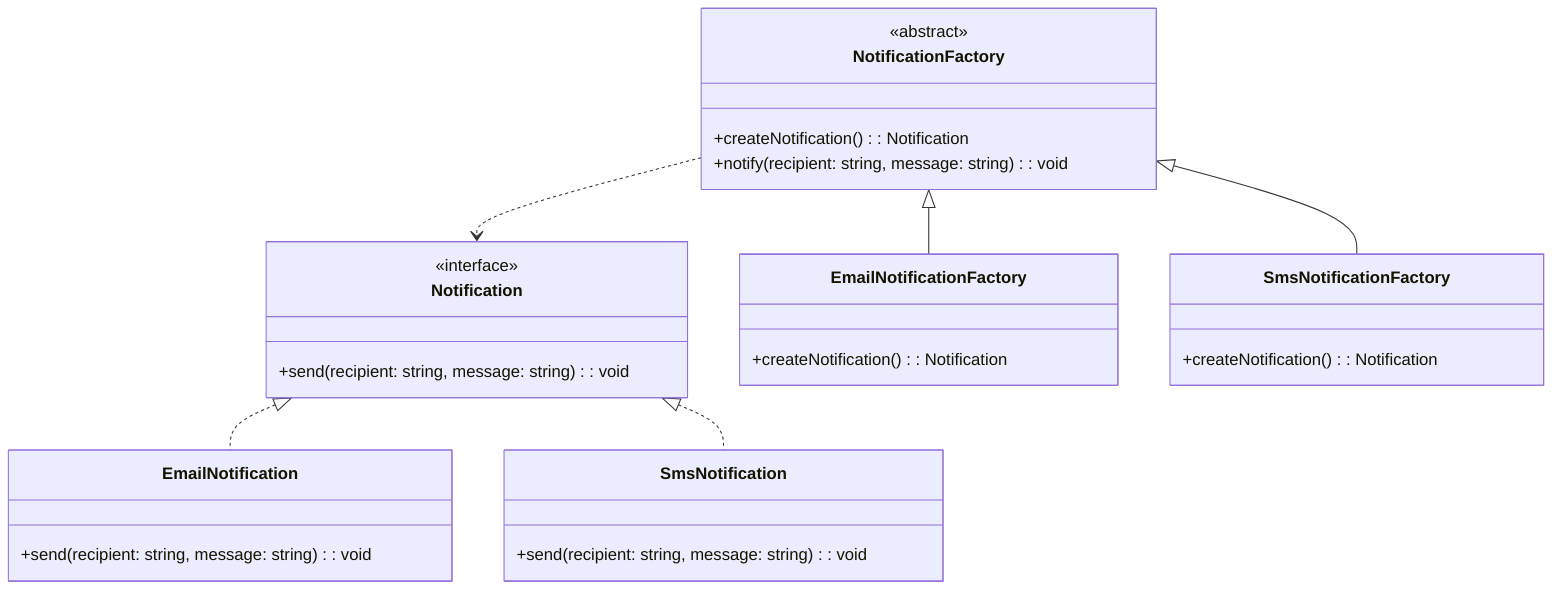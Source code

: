 classDiagram
    Notification <|.. EmailNotification
    Notification <|.. SmsNotification
    NotificationFactory ..> Notification

    class Notification {
      <<interface>>
      +send(recipient: string, message: string): void
    }

    class EmailNotification {
      +send(recipient: string, message: string): void
    }

    class SmsNotification {
      +send(recipient: string, message: string): void
    }

    class NotificationFactory {
      <<abstract>>
      +createNotification(): Notification
      +notify(recipient: string, message: string): void
    }

    class EmailNotificationFactory {
      +createNotification(): Notification
    }

    class SmsNotificationFactory {
      +createNotification(): Notification
    }

    NotificationFactory <|-- EmailNotificationFactory
    NotificationFactory <|-- SmsNotificationFactory